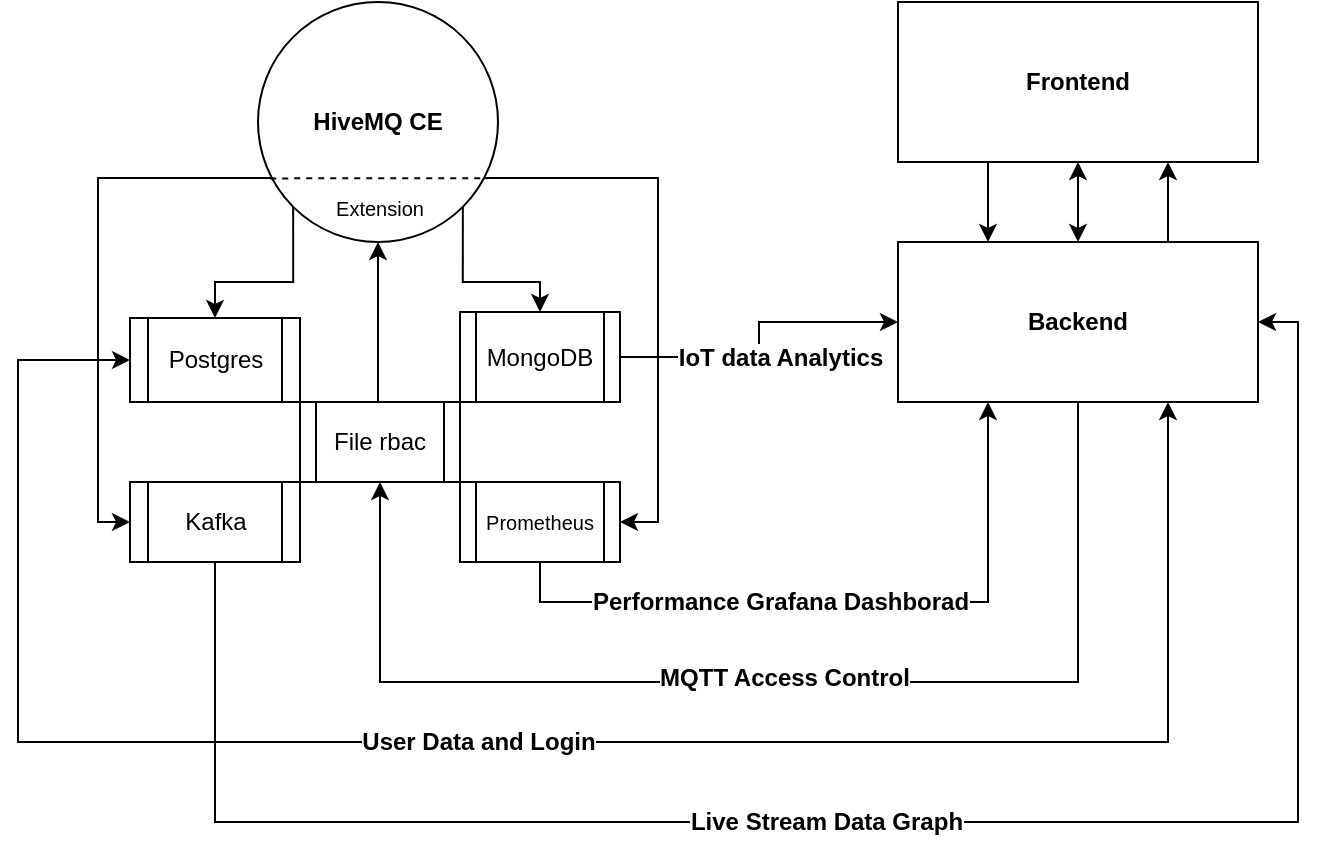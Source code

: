 <mxfile version="21.1.6" type="github">
  <diagram name="Page-1" id="dJZgpvaoIwKXZ7Dfuo8U">
    <mxGraphModel dx="1235" dy="674" grid="1" gridSize="10" guides="1" tooltips="1" connect="1" arrows="1" fold="1" page="1" pageScale="1" pageWidth="850" pageHeight="1100" math="0" shadow="0">
      <root>
        <mxCell id="0" />
        <mxCell id="1" parent="0" />
        <mxCell id="NkFIsDavNRqa3rvRJAou-17" style="edgeStyle=orthogonalEdgeStyle;rounded=0;orthogonalLoop=1;jettySize=auto;html=1;entryX=0;entryY=0.5;entryDx=0;entryDy=0;" parent="1" source="NkFIsDavNRqa3rvRJAou-1" target="NkFIsDavNRqa3rvRJAou-6" edge="1">
          <mxGeometry relative="1" as="geometry">
            <Array as="points">
              <mxPoint x="160" y="288" />
              <mxPoint x="160" y="460" />
            </Array>
          </mxGeometry>
        </mxCell>
        <mxCell id="NkFIsDavNRqa3rvRJAou-18" style="edgeStyle=orthogonalEdgeStyle;rounded=0;orthogonalLoop=1;jettySize=auto;html=1;entryX=1;entryY=0.5;entryDx=0;entryDy=0;" parent="1" source="NkFIsDavNRqa3rvRJAou-1" target="NkFIsDavNRqa3rvRJAou-7" edge="1">
          <mxGeometry relative="1" as="geometry">
            <Array as="points">
              <mxPoint x="440" y="288" />
              <mxPoint x="440" y="460" />
            </Array>
          </mxGeometry>
        </mxCell>
        <mxCell id="NkFIsDavNRqa3rvRJAou-20" style="edgeStyle=orthogonalEdgeStyle;rounded=0;orthogonalLoop=1;jettySize=auto;html=1;exitX=0;exitY=1;exitDx=0;exitDy=0;entryX=0.5;entryY=0;entryDx=0;entryDy=0;" parent="1" source="NkFIsDavNRqa3rvRJAou-1" target="NkFIsDavNRqa3rvRJAou-5" edge="1">
          <mxGeometry relative="1" as="geometry">
            <Array as="points">
              <mxPoint x="258" y="340" />
              <mxPoint x="219" y="340" />
            </Array>
          </mxGeometry>
        </mxCell>
        <mxCell id="NkFIsDavNRqa3rvRJAou-21" style="edgeStyle=orthogonalEdgeStyle;rounded=0;orthogonalLoop=1;jettySize=auto;html=1;exitX=1;exitY=1;exitDx=0;exitDy=0;" parent="1" source="NkFIsDavNRqa3rvRJAou-1" target="NkFIsDavNRqa3rvRJAou-2" edge="1">
          <mxGeometry relative="1" as="geometry">
            <Array as="points">
              <mxPoint x="342" y="340" />
              <mxPoint x="381" y="340" />
            </Array>
          </mxGeometry>
        </mxCell>
        <mxCell id="NkFIsDavNRqa3rvRJAou-1" value="&lt;b&gt;HiveMQ CE&lt;/b&gt;" style="ellipse;whiteSpace=wrap;html=1;aspect=fixed;" parent="1" vertex="1">
          <mxGeometry x="240" y="200" width="120" height="120" as="geometry" />
        </mxCell>
        <mxCell id="Ff0TolJu67VKEoO4PaQk-3" style="edgeStyle=orthogonalEdgeStyle;rounded=0;orthogonalLoop=1;jettySize=auto;html=1;" edge="1" parent="1" source="NkFIsDavNRqa3rvRJAou-2" target="NkFIsDavNRqa3rvRJAou-34">
          <mxGeometry relative="1" as="geometry" />
        </mxCell>
        <mxCell id="Ff0TolJu67VKEoO4PaQk-6" value="&lt;b&gt;&lt;font style=&quot;font-size: 12px;&quot;&gt;IoT data Analytics&lt;/font&gt;&lt;/b&gt;" style="edgeLabel;html=1;align=center;verticalAlign=middle;resizable=0;points=[];" vertex="1" connectable="0" parent="Ff0TolJu67VKEoO4PaQk-3">
          <mxGeometry x="-0.293" relative="1" as="geometry">
            <mxPoint x="24" as="offset" />
          </mxGeometry>
        </mxCell>
        <mxCell id="NkFIsDavNRqa3rvRJAou-2" value="MongoDB" style="shape=process;whiteSpace=wrap;html=1;backgroundOutline=1;container=0;" parent="1" vertex="1">
          <mxGeometry x="341" y="355" width="80" height="45" as="geometry" />
        </mxCell>
        <mxCell id="Ff0TolJu67VKEoO4PaQk-1" style="edgeStyle=orthogonalEdgeStyle;rounded=0;orthogonalLoop=1;jettySize=auto;html=1;entryX=0.75;entryY=1;entryDx=0;entryDy=0;strokeColor=default;startArrow=classic;startFill=1;" edge="1" parent="1" source="NkFIsDavNRqa3rvRJAou-5" target="NkFIsDavNRqa3rvRJAou-34">
          <mxGeometry relative="1" as="geometry">
            <Array as="points">
              <mxPoint x="120" y="379" />
              <mxPoint x="120" y="570" />
              <mxPoint x="695" y="570" />
            </Array>
          </mxGeometry>
        </mxCell>
        <mxCell id="Ff0TolJu67VKEoO4PaQk-2" value="&lt;b&gt;&lt;font style=&quot;font-size: 12px;&quot;&gt;User Data and Login&lt;/font&gt;&lt;/b&gt;" style="edgeLabel;html=1;align=center;verticalAlign=middle;resizable=0;points=[];" vertex="1" connectable="0" parent="Ff0TolJu67VKEoO4PaQk-1">
          <mxGeometry x="0.151" relative="1" as="geometry">
            <mxPoint x="-94" as="offset" />
          </mxGeometry>
        </mxCell>
        <mxCell id="NkFIsDavNRqa3rvRJAou-5" value="Postgres" style="shape=process;whiteSpace=wrap;html=1;backgroundOutline=1;container=0;" parent="1" vertex="1">
          <mxGeometry x="176" y="358" width="85" height="42" as="geometry" />
        </mxCell>
        <mxCell id="Ff0TolJu67VKEoO4PaQk-4" style="edgeStyle=orthogonalEdgeStyle;rounded=0;orthogonalLoop=1;jettySize=auto;html=1;entryX=1;entryY=0.5;entryDx=0;entryDy=0;" edge="1" parent="1" source="NkFIsDavNRqa3rvRJAou-6" target="NkFIsDavNRqa3rvRJAou-34">
          <mxGeometry relative="1" as="geometry">
            <Array as="points">
              <mxPoint x="219" y="610" />
              <mxPoint x="760" y="610" />
              <mxPoint x="760" y="360" />
            </Array>
          </mxGeometry>
        </mxCell>
        <mxCell id="Ff0TolJu67VKEoO4PaQk-5" value="&lt;b&gt;&lt;font style=&quot;font-size: 12px;&quot;&gt;Live Stream Data Graph&lt;/font&gt;&lt;/b&gt;" style="edgeLabel;html=1;align=center;verticalAlign=middle;resizable=0;points=[];" vertex="1" connectable="0" parent="Ff0TolJu67VKEoO4PaQk-4">
          <mxGeometry x="-0.075" relative="1" as="geometry">
            <mxPoint as="offset" />
          </mxGeometry>
        </mxCell>
        <mxCell id="NkFIsDavNRqa3rvRJAou-6" value="Kafka" style="shape=process;whiteSpace=wrap;html=1;backgroundOutline=1;container=0;" parent="1" vertex="1">
          <mxGeometry x="176" y="440" width="85" height="40" as="geometry" />
        </mxCell>
        <mxCell id="NkFIsDavNRqa3rvRJAou-40" style="edgeStyle=orthogonalEdgeStyle;rounded=0;orthogonalLoop=1;jettySize=auto;html=1;exitX=0.5;exitY=1;exitDx=0;exitDy=0;entryX=0.25;entryY=1;entryDx=0;entryDy=0;" parent="1" source="NkFIsDavNRqa3rvRJAou-7" target="NkFIsDavNRqa3rvRJAou-34" edge="1">
          <mxGeometry relative="1" as="geometry" />
        </mxCell>
        <mxCell id="NkFIsDavNRqa3rvRJAou-41" value="&lt;b&gt;&lt;font style=&quot;font-size: 12px;&quot;&gt;Performance Grafana Dashborad&lt;/font&gt;&lt;/b&gt;" style="edgeLabel;html=1;align=center;verticalAlign=middle;resizable=0;points=[];" parent="NkFIsDavNRqa3rvRJAou-40" vertex="1" connectable="0">
          <mxGeometry x="-0.025" relative="1" as="geometry">
            <mxPoint x="-28" as="offset" />
          </mxGeometry>
        </mxCell>
        <mxCell id="NkFIsDavNRqa3rvRJAou-7" value="&lt;font style=&quot;font-size: 10px;&quot;&gt;Prometheus&lt;/font&gt;" style="shape=process;whiteSpace=wrap;html=1;backgroundOutline=1;container=0;" parent="1" vertex="1">
          <mxGeometry x="341" y="440" width="80" height="40" as="geometry" />
        </mxCell>
        <mxCell id="NkFIsDavNRqa3rvRJAou-22" style="edgeStyle=orthogonalEdgeStyle;rounded=0;orthogonalLoop=1;jettySize=auto;html=1;entryX=0.5;entryY=1;entryDx=0;entryDy=0;" parent="1" source="NkFIsDavNRqa3rvRJAou-11" target="NkFIsDavNRqa3rvRJAou-1" edge="1">
          <mxGeometry relative="1" as="geometry">
            <Array as="points">
              <mxPoint x="300" y="380" />
              <mxPoint x="300" y="380" />
            </Array>
          </mxGeometry>
        </mxCell>
        <mxCell id="NkFIsDavNRqa3rvRJAou-11" value="File rbac" style="shape=process;whiteSpace=wrap;html=1;backgroundOutline=1;container=0;" parent="1" vertex="1">
          <mxGeometry x="261" y="400" width="80" height="40" as="geometry" />
        </mxCell>
        <mxCell id="NkFIsDavNRqa3rvRJAou-30" value="" style="endArrow=none;dashed=1;html=1;rounded=0;entryX=0.959;entryY=0.734;entryDx=0;entryDy=0;entryPerimeter=0;exitX=0.051;exitY=0.735;exitDx=0;exitDy=0;exitPerimeter=0;" parent="1" source="NkFIsDavNRqa3rvRJAou-1" target="NkFIsDavNRqa3rvRJAou-1" edge="1">
          <mxGeometry width="50" height="50" relative="1" as="geometry">
            <mxPoint x="250" y="288" as="sourcePoint" />
            <mxPoint x="450" y="260" as="targetPoint" />
            <Array as="points" />
          </mxGeometry>
        </mxCell>
        <mxCell id="NkFIsDavNRqa3rvRJAou-31" value="&lt;font style=&quot;font-size: 10px;&quot;&gt;Extension&lt;/font&gt;" style="text;html=1;strokeColor=none;fillColor=none;align=center;verticalAlign=middle;whiteSpace=wrap;rounded=0;" parent="1" vertex="1">
          <mxGeometry x="276" y="293" width="50" height="20" as="geometry" />
        </mxCell>
        <mxCell id="NkFIsDavNRqa3rvRJAou-38" style="edgeStyle=orthogonalEdgeStyle;rounded=0;orthogonalLoop=1;jettySize=auto;html=1;exitX=0.25;exitY=1;exitDx=0;exitDy=0;entryX=0.25;entryY=0;entryDx=0;entryDy=0;" parent="1" source="NkFIsDavNRqa3rvRJAou-33" target="NkFIsDavNRqa3rvRJAou-34" edge="1">
          <mxGeometry relative="1" as="geometry" />
        </mxCell>
        <mxCell id="Ff0TolJu67VKEoO4PaQk-16" value="" style="edgeStyle=orthogonalEdgeStyle;rounded=0;orthogonalLoop=1;jettySize=auto;html=1;startArrow=classic;startFill=1;" edge="1" parent="1" source="NkFIsDavNRqa3rvRJAou-33" target="NkFIsDavNRqa3rvRJAou-34">
          <mxGeometry relative="1" as="geometry" />
        </mxCell>
        <mxCell id="NkFIsDavNRqa3rvRJAou-33" value="&lt;b&gt;Frontend&lt;/b&gt;" style="rounded=0;whiteSpace=wrap;html=1;" parent="1" vertex="1">
          <mxGeometry x="560" y="200" width="180" height="80" as="geometry" />
        </mxCell>
        <mxCell id="NkFIsDavNRqa3rvRJAou-36" style="edgeStyle=orthogonalEdgeStyle;rounded=0;orthogonalLoop=1;jettySize=auto;html=1;entryX=0.5;entryY=1;entryDx=0;entryDy=0;" parent="1" source="NkFIsDavNRqa3rvRJAou-34" target="NkFIsDavNRqa3rvRJAou-11" edge="1">
          <mxGeometry relative="1" as="geometry">
            <Array as="points">
              <mxPoint x="650" y="540" />
              <mxPoint x="301" y="540" />
            </Array>
          </mxGeometry>
        </mxCell>
        <mxCell id="NkFIsDavNRqa3rvRJAou-37" value="&lt;b&gt;&lt;font style=&quot;font-size: 12px;&quot;&gt;MQTT Access Control&lt;/font&gt;&lt;/b&gt;" style="edgeLabel;html=1;align=center;verticalAlign=middle;resizable=0;points=[];" parent="NkFIsDavNRqa3rvRJAou-36" vertex="1" connectable="0">
          <mxGeometry x="-0.108" y="-2" relative="1" as="geometry">
            <mxPoint x="-25" as="offset" />
          </mxGeometry>
        </mxCell>
        <mxCell id="NkFIsDavNRqa3rvRJAou-39" style="edgeStyle=orthogonalEdgeStyle;rounded=0;orthogonalLoop=1;jettySize=auto;html=1;exitX=0.75;exitY=0;exitDx=0;exitDy=0;entryX=0.75;entryY=1;entryDx=0;entryDy=0;" parent="1" source="NkFIsDavNRqa3rvRJAou-34" target="NkFIsDavNRqa3rvRJAou-33" edge="1">
          <mxGeometry relative="1" as="geometry" />
        </mxCell>
        <mxCell id="NkFIsDavNRqa3rvRJAou-34" value="&lt;b&gt;Backend&lt;/b&gt;" style="rounded=0;whiteSpace=wrap;html=1;" parent="1" vertex="1">
          <mxGeometry x="560" y="320" width="180" height="80" as="geometry" />
        </mxCell>
      </root>
    </mxGraphModel>
  </diagram>
</mxfile>
